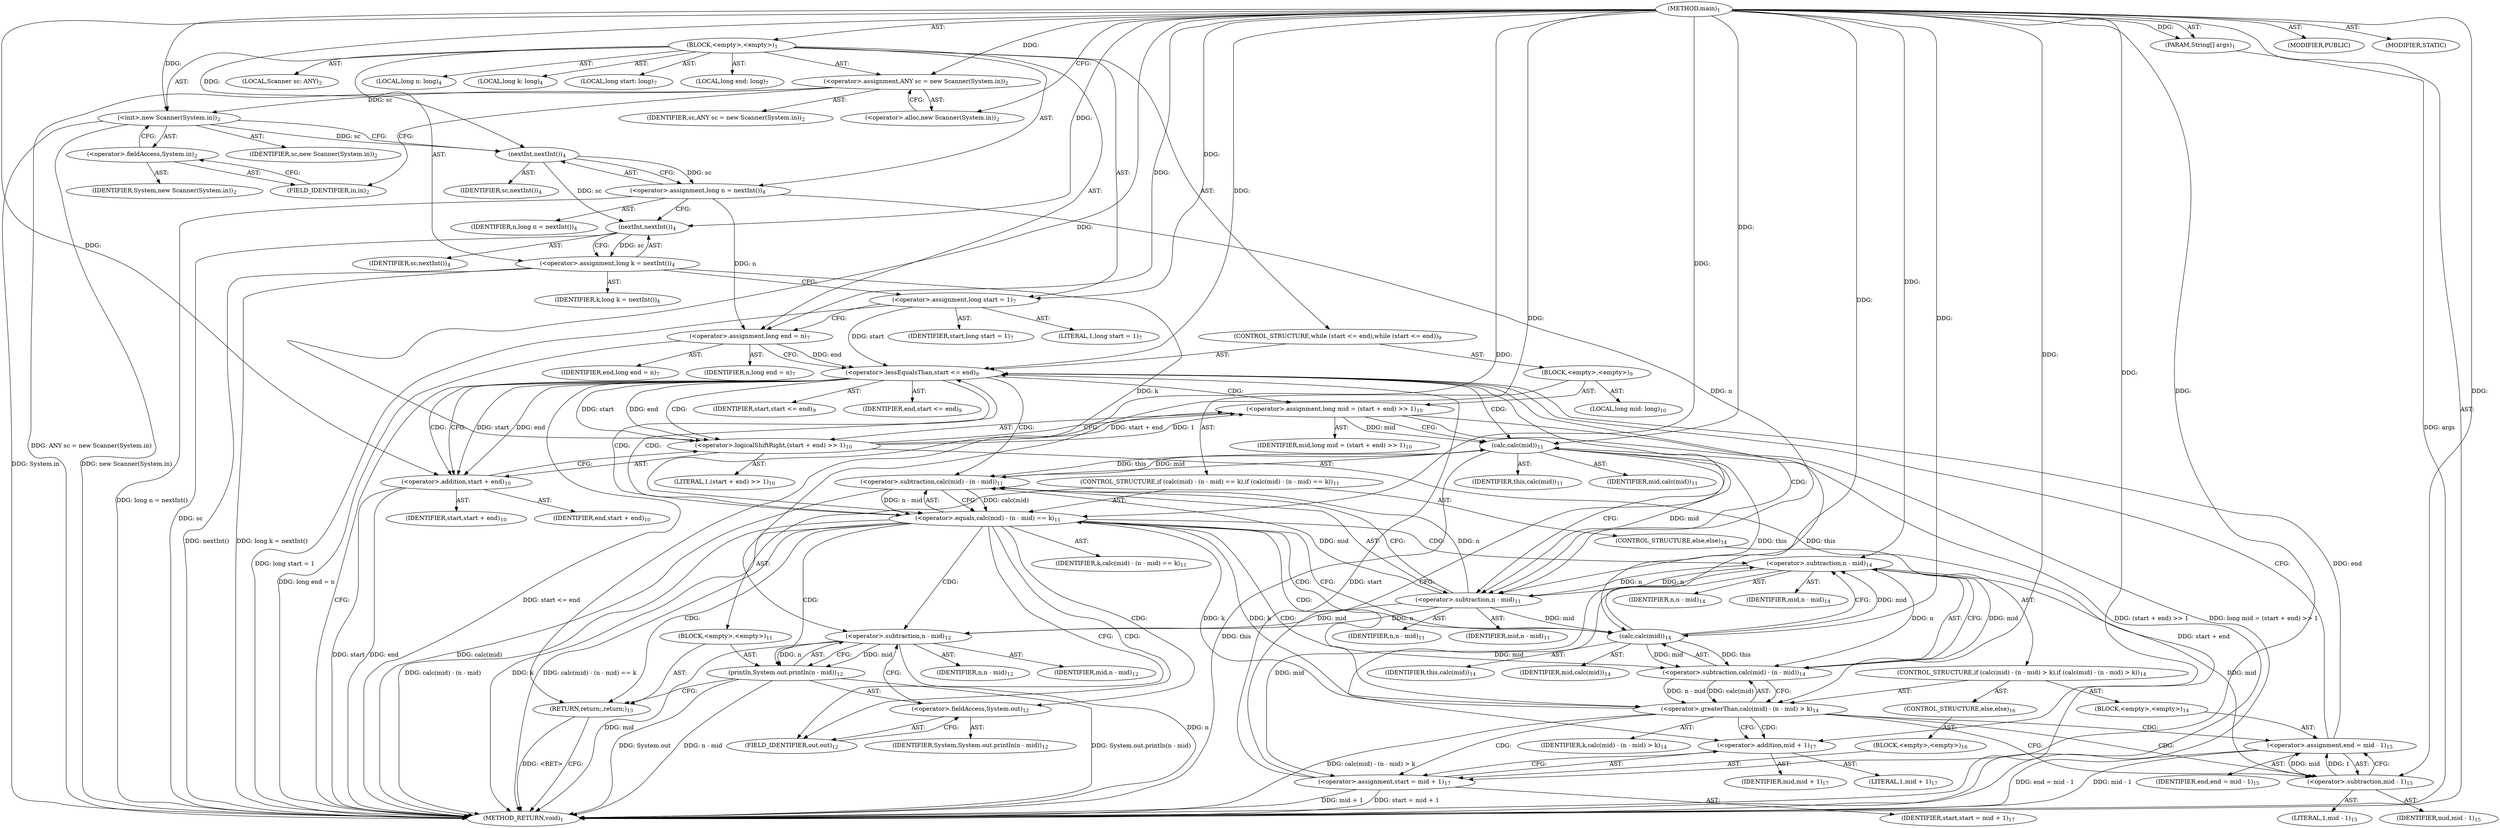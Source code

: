 digraph "main" {  
"19" [label = <(METHOD,main)<SUB>1</SUB>> ]
"20" [label = <(PARAM,String[] args)<SUB>1</SUB>> ]
"21" [label = <(BLOCK,&lt;empty&gt;,&lt;empty&gt;)<SUB>1</SUB>> ]
"4" [label = <(LOCAL,Scanner sc: ANY)<SUB>2</SUB>> ]
"22" [label = <(&lt;operator&gt;.assignment,ANY sc = new Scanner(System.in))<SUB>2</SUB>> ]
"23" [label = <(IDENTIFIER,sc,ANY sc = new Scanner(System.in))<SUB>2</SUB>> ]
"24" [label = <(&lt;operator&gt;.alloc,new Scanner(System.in))<SUB>2</SUB>> ]
"25" [label = <(&lt;init&gt;,new Scanner(System.in))<SUB>2</SUB>> ]
"3" [label = <(IDENTIFIER,sc,new Scanner(System.in))<SUB>2</SUB>> ]
"26" [label = <(&lt;operator&gt;.fieldAccess,System.in)<SUB>2</SUB>> ]
"27" [label = <(IDENTIFIER,System,new Scanner(System.in))<SUB>2</SUB>> ]
"28" [label = <(FIELD_IDENTIFIER,in,in)<SUB>2</SUB>> ]
"29" [label = <(LOCAL,long n: long)<SUB>4</SUB>> ]
"30" [label = <(LOCAL,long k: long)<SUB>4</SUB>> ]
"31" [label = <(&lt;operator&gt;.assignment,long n = nextInt())<SUB>4</SUB>> ]
"32" [label = <(IDENTIFIER,n,long n = nextInt())<SUB>4</SUB>> ]
"33" [label = <(nextInt,nextInt())<SUB>4</SUB>> ]
"34" [label = <(IDENTIFIER,sc,nextInt())<SUB>4</SUB>> ]
"35" [label = <(&lt;operator&gt;.assignment,long k = nextInt())<SUB>4</SUB>> ]
"36" [label = <(IDENTIFIER,k,long k = nextInt())<SUB>4</SUB>> ]
"37" [label = <(nextInt,nextInt())<SUB>4</SUB>> ]
"38" [label = <(IDENTIFIER,sc,nextInt())<SUB>4</SUB>> ]
"39" [label = <(LOCAL,long start: long)<SUB>7</SUB>> ]
"40" [label = <(LOCAL,long end: long)<SUB>7</SUB>> ]
"41" [label = <(&lt;operator&gt;.assignment,long start = 1)<SUB>7</SUB>> ]
"42" [label = <(IDENTIFIER,start,long start = 1)<SUB>7</SUB>> ]
"43" [label = <(LITERAL,1,long start = 1)<SUB>7</SUB>> ]
"44" [label = <(&lt;operator&gt;.assignment,long end = n)<SUB>7</SUB>> ]
"45" [label = <(IDENTIFIER,end,long end = n)<SUB>7</SUB>> ]
"46" [label = <(IDENTIFIER,n,long end = n)<SUB>7</SUB>> ]
"47" [label = <(CONTROL_STRUCTURE,while (start &lt;= end),while (start &lt;= end))<SUB>9</SUB>> ]
"48" [label = <(&lt;operator&gt;.lessEqualsThan,start &lt;= end)<SUB>9</SUB>> ]
"49" [label = <(IDENTIFIER,start,start &lt;= end)<SUB>9</SUB>> ]
"50" [label = <(IDENTIFIER,end,start &lt;= end)<SUB>9</SUB>> ]
"51" [label = <(BLOCK,&lt;empty&gt;,&lt;empty&gt;)<SUB>9</SUB>> ]
"52" [label = <(LOCAL,long mid: long)<SUB>10</SUB>> ]
"53" [label = <(&lt;operator&gt;.assignment,long mid = (start + end) &gt;&gt; 1)<SUB>10</SUB>> ]
"54" [label = <(IDENTIFIER,mid,long mid = (start + end) &gt;&gt; 1)<SUB>10</SUB>> ]
"55" [label = <(&lt;operator&gt;.logicalShiftRight,(start + end) &gt;&gt; 1)<SUB>10</SUB>> ]
"56" [label = <(&lt;operator&gt;.addition,start + end)<SUB>10</SUB>> ]
"57" [label = <(IDENTIFIER,start,start + end)<SUB>10</SUB>> ]
"58" [label = <(IDENTIFIER,end,start + end)<SUB>10</SUB>> ]
"59" [label = <(LITERAL,1,(start + end) &gt;&gt; 1)<SUB>10</SUB>> ]
"60" [label = <(CONTROL_STRUCTURE,if (calc(mid) - (n - mid) == k),if (calc(mid) - (n - mid) == k))<SUB>11</SUB>> ]
"61" [label = <(&lt;operator&gt;.equals,calc(mid) - (n - mid) == k)<SUB>11</SUB>> ]
"62" [label = <(&lt;operator&gt;.subtraction,calc(mid) - (n - mid))<SUB>11</SUB>> ]
"63" [label = <(calc,calc(mid))<SUB>11</SUB>> ]
"64" [label = <(IDENTIFIER,this,calc(mid))<SUB>11</SUB>> ]
"65" [label = <(IDENTIFIER,mid,calc(mid))<SUB>11</SUB>> ]
"66" [label = <(&lt;operator&gt;.subtraction,n - mid)<SUB>11</SUB>> ]
"67" [label = <(IDENTIFIER,n,n - mid)<SUB>11</SUB>> ]
"68" [label = <(IDENTIFIER,mid,n - mid)<SUB>11</SUB>> ]
"69" [label = <(IDENTIFIER,k,calc(mid) - (n - mid) == k)<SUB>11</SUB>> ]
"70" [label = <(BLOCK,&lt;empty&gt;,&lt;empty&gt;)<SUB>11</SUB>> ]
"71" [label = <(println,System.out.println(n - mid))<SUB>12</SUB>> ]
"72" [label = <(&lt;operator&gt;.fieldAccess,System.out)<SUB>12</SUB>> ]
"73" [label = <(IDENTIFIER,System,System.out.println(n - mid))<SUB>12</SUB>> ]
"74" [label = <(FIELD_IDENTIFIER,out,out)<SUB>12</SUB>> ]
"75" [label = <(&lt;operator&gt;.subtraction,n - mid)<SUB>12</SUB>> ]
"76" [label = <(IDENTIFIER,n,n - mid)<SUB>12</SUB>> ]
"77" [label = <(IDENTIFIER,mid,n - mid)<SUB>12</SUB>> ]
"78" [label = <(RETURN,return;,return;)<SUB>13</SUB>> ]
"79" [label = <(CONTROL_STRUCTURE,else,else)<SUB>14</SUB>> ]
"80" [label = <(CONTROL_STRUCTURE,if (calc(mid) - (n - mid) &gt; k),if (calc(mid) - (n - mid) &gt; k))<SUB>14</SUB>> ]
"81" [label = <(&lt;operator&gt;.greaterThan,calc(mid) - (n - mid) &gt; k)<SUB>14</SUB>> ]
"82" [label = <(&lt;operator&gt;.subtraction,calc(mid) - (n - mid))<SUB>14</SUB>> ]
"83" [label = <(calc,calc(mid))<SUB>14</SUB>> ]
"84" [label = <(IDENTIFIER,this,calc(mid))<SUB>14</SUB>> ]
"85" [label = <(IDENTIFIER,mid,calc(mid))<SUB>14</SUB>> ]
"86" [label = <(&lt;operator&gt;.subtraction,n - mid)<SUB>14</SUB>> ]
"87" [label = <(IDENTIFIER,n,n - mid)<SUB>14</SUB>> ]
"88" [label = <(IDENTIFIER,mid,n - mid)<SUB>14</SUB>> ]
"89" [label = <(IDENTIFIER,k,calc(mid) - (n - mid) &gt; k)<SUB>14</SUB>> ]
"90" [label = <(BLOCK,&lt;empty&gt;,&lt;empty&gt;)<SUB>14</SUB>> ]
"91" [label = <(&lt;operator&gt;.assignment,end = mid - 1)<SUB>15</SUB>> ]
"92" [label = <(IDENTIFIER,end,end = mid - 1)<SUB>15</SUB>> ]
"93" [label = <(&lt;operator&gt;.subtraction,mid - 1)<SUB>15</SUB>> ]
"94" [label = <(IDENTIFIER,mid,mid - 1)<SUB>15</SUB>> ]
"95" [label = <(LITERAL,1,mid - 1)<SUB>15</SUB>> ]
"96" [label = <(CONTROL_STRUCTURE,else,else)<SUB>16</SUB>> ]
"97" [label = <(BLOCK,&lt;empty&gt;,&lt;empty&gt;)<SUB>16</SUB>> ]
"98" [label = <(&lt;operator&gt;.assignment,start = mid + 1)<SUB>17</SUB>> ]
"99" [label = <(IDENTIFIER,start,start = mid + 1)<SUB>17</SUB>> ]
"100" [label = <(&lt;operator&gt;.addition,mid + 1)<SUB>17</SUB>> ]
"101" [label = <(IDENTIFIER,mid,mid + 1)<SUB>17</SUB>> ]
"102" [label = <(LITERAL,1,mid + 1)<SUB>17</SUB>> ]
"103" [label = <(MODIFIER,PUBLIC)> ]
"104" [label = <(MODIFIER,STATIC)> ]
"105" [label = <(METHOD_RETURN,void)<SUB>1</SUB>> ]
  "19" -> "20"  [ label = "AST: "] 
  "19" -> "21"  [ label = "AST: "] 
  "19" -> "103"  [ label = "AST: "] 
  "19" -> "104"  [ label = "AST: "] 
  "19" -> "105"  [ label = "AST: "] 
  "21" -> "4"  [ label = "AST: "] 
  "21" -> "22"  [ label = "AST: "] 
  "21" -> "25"  [ label = "AST: "] 
  "21" -> "29"  [ label = "AST: "] 
  "21" -> "30"  [ label = "AST: "] 
  "21" -> "31"  [ label = "AST: "] 
  "21" -> "35"  [ label = "AST: "] 
  "21" -> "39"  [ label = "AST: "] 
  "21" -> "40"  [ label = "AST: "] 
  "21" -> "41"  [ label = "AST: "] 
  "21" -> "44"  [ label = "AST: "] 
  "21" -> "47"  [ label = "AST: "] 
  "22" -> "23"  [ label = "AST: "] 
  "22" -> "24"  [ label = "AST: "] 
  "25" -> "3"  [ label = "AST: "] 
  "25" -> "26"  [ label = "AST: "] 
  "26" -> "27"  [ label = "AST: "] 
  "26" -> "28"  [ label = "AST: "] 
  "31" -> "32"  [ label = "AST: "] 
  "31" -> "33"  [ label = "AST: "] 
  "33" -> "34"  [ label = "AST: "] 
  "35" -> "36"  [ label = "AST: "] 
  "35" -> "37"  [ label = "AST: "] 
  "37" -> "38"  [ label = "AST: "] 
  "41" -> "42"  [ label = "AST: "] 
  "41" -> "43"  [ label = "AST: "] 
  "44" -> "45"  [ label = "AST: "] 
  "44" -> "46"  [ label = "AST: "] 
  "47" -> "48"  [ label = "AST: "] 
  "47" -> "51"  [ label = "AST: "] 
  "48" -> "49"  [ label = "AST: "] 
  "48" -> "50"  [ label = "AST: "] 
  "51" -> "52"  [ label = "AST: "] 
  "51" -> "53"  [ label = "AST: "] 
  "51" -> "60"  [ label = "AST: "] 
  "53" -> "54"  [ label = "AST: "] 
  "53" -> "55"  [ label = "AST: "] 
  "55" -> "56"  [ label = "AST: "] 
  "55" -> "59"  [ label = "AST: "] 
  "56" -> "57"  [ label = "AST: "] 
  "56" -> "58"  [ label = "AST: "] 
  "60" -> "61"  [ label = "AST: "] 
  "60" -> "70"  [ label = "AST: "] 
  "60" -> "79"  [ label = "AST: "] 
  "61" -> "62"  [ label = "AST: "] 
  "61" -> "69"  [ label = "AST: "] 
  "62" -> "63"  [ label = "AST: "] 
  "62" -> "66"  [ label = "AST: "] 
  "63" -> "64"  [ label = "AST: "] 
  "63" -> "65"  [ label = "AST: "] 
  "66" -> "67"  [ label = "AST: "] 
  "66" -> "68"  [ label = "AST: "] 
  "70" -> "71"  [ label = "AST: "] 
  "70" -> "78"  [ label = "AST: "] 
  "71" -> "72"  [ label = "AST: "] 
  "71" -> "75"  [ label = "AST: "] 
  "72" -> "73"  [ label = "AST: "] 
  "72" -> "74"  [ label = "AST: "] 
  "75" -> "76"  [ label = "AST: "] 
  "75" -> "77"  [ label = "AST: "] 
  "79" -> "80"  [ label = "AST: "] 
  "80" -> "81"  [ label = "AST: "] 
  "80" -> "90"  [ label = "AST: "] 
  "80" -> "96"  [ label = "AST: "] 
  "81" -> "82"  [ label = "AST: "] 
  "81" -> "89"  [ label = "AST: "] 
  "82" -> "83"  [ label = "AST: "] 
  "82" -> "86"  [ label = "AST: "] 
  "83" -> "84"  [ label = "AST: "] 
  "83" -> "85"  [ label = "AST: "] 
  "86" -> "87"  [ label = "AST: "] 
  "86" -> "88"  [ label = "AST: "] 
  "90" -> "91"  [ label = "AST: "] 
  "91" -> "92"  [ label = "AST: "] 
  "91" -> "93"  [ label = "AST: "] 
  "93" -> "94"  [ label = "AST: "] 
  "93" -> "95"  [ label = "AST: "] 
  "96" -> "97"  [ label = "AST: "] 
  "97" -> "98"  [ label = "AST: "] 
  "98" -> "99"  [ label = "AST: "] 
  "98" -> "100"  [ label = "AST: "] 
  "100" -> "101"  [ label = "AST: "] 
  "100" -> "102"  [ label = "AST: "] 
  "22" -> "28"  [ label = "CFG: "] 
  "25" -> "33"  [ label = "CFG: "] 
  "31" -> "37"  [ label = "CFG: "] 
  "35" -> "41"  [ label = "CFG: "] 
  "41" -> "44"  [ label = "CFG: "] 
  "44" -> "48"  [ label = "CFG: "] 
  "24" -> "22"  [ label = "CFG: "] 
  "26" -> "25"  [ label = "CFG: "] 
  "33" -> "31"  [ label = "CFG: "] 
  "37" -> "35"  [ label = "CFG: "] 
  "48" -> "105"  [ label = "CFG: "] 
  "48" -> "56"  [ label = "CFG: "] 
  "28" -> "26"  [ label = "CFG: "] 
  "53" -> "63"  [ label = "CFG: "] 
  "55" -> "53"  [ label = "CFG: "] 
  "61" -> "74"  [ label = "CFG: "] 
  "61" -> "83"  [ label = "CFG: "] 
  "56" -> "55"  [ label = "CFG: "] 
  "62" -> "61"  [ label = "CFG: "] 
  "71" -> "78"  [ label = "CFG: "] 
  "78" -> "105"  [ label = "CFG: "] 
  "63" -> "66"  [ label = "CFG: "] 
  "66" -> "62"  [ label = "CFG: "] 
  "72" -> "75"  [ label = "CFG: "] 
  "75" -> "71"  [ label = "CFG: "] 
  "81" -> "93"  [ label = "CFG: "] 
  "81" -> "100"  [ label = "CFG: "] 
  "74" -> "72"  [ label = "CFG: "] 
  "82" -> "81"  [ label = "CFG: "] 
  "91" -> "48"  [ label = "CFG: "] 
  "83" -> "86"  [ label = "CFG: "] 
  "86" -> "82"  [ label = "CFG: "] 
  "93" -> "91"  [ label = "CFG: "] 
  "98" -> "48"  [ label = "CFG: "] 
  "100" -> "98"  [ label = "CFG: "] 
  "19" -> "24"  [ label = "CFG: "] 
  "78" -> "105"  [ label = "DDG: &lt;RET&gt;"] 
  "20" -> "105"  [ label = "DDG: args"] 
  "22" -> "105"  [ label = "DDG: ANY sc = new Scanner(System.in)"] 
  "25" -> "105"  [ label = "DDG: System.in"] 
  "25" -> "105"  [ label = "DDG: new Scanner(System.in)"] 
  "31" -> "105"  [ label = "DDG: long n = nextInt()"] 
  "37" -> "105"  [ label = "DDG: sc"] 
  "35" -> "105"  [ label = "DDG: nextInt()"] 
  "35" -> "105"  [ label = "DDG: long k = nextInt()"] 
  "41" -> "105"  [ label = "DDG: long start = 1"] 
  "44" -> "105"  [ label = "DDG: long end = n"] 
  "48" -> "105"  [ label = "DDG: start &lt;= end"] 
  "56" -> "105"  [ label = "DDG: start"] 
  "56" -> "105"  [ label = "DDG: end"] 
  "55" -> "105"  [ label = "DDG: start + end"] 
  "53" -> "105"  [ label = "DDG: (start + end) &gt;&gt; 1"] 
  "53" -> "105"  [ label = "DDG: long mid = (start + end) &gt;&gt; 1"] 
  "63" -> "105"  [ label = "DDG: this"] 
  "62" -> "105"  [ label = "DDG: calc(mid)"] 
  "61" -> "105"  [ label = "DDG: calc(mid) - (n - mid)"] 
  "61" -> "105"  [ label = "DDG: k"] 
  "61" -> "105"  [ label = "DDG: calc(mid) - (n - mid) == k"] 
  "81" -> "105"  [ label = "DDG: calc(mid) - (n - mid) &gt; k"] 
  "98" -> "105"  [ label = "DDG: mid + 1"] 
  "98" -> "105"  [ label = "DDG: start = mid + 1"] 
  "91" -> "105"  [ label = "DDG: mid - 1"] 
  "91" -> "105"  [ label = "DDG: end = mid - 1"] 
  "71" -> "105"  [ label = "DDG: System.out"] 
  "75" -> "105"  [ label = "DDG: n"] 
  "75" -> "105"  [ label = "DDG: mid"] 
  "71" -> "105"  [ label = "DDG: n - mid"] 
  "71" -> "105"  [ label = "DDG: System.out.println(n - mid)"] 
  "19" -> "20"  [ label = "DDG: "] 
  "19" -> "22"  [ label = "DDG: "] 
  "33" -> "31"  [ label = "DDG: sc"] 
  "37" -> "35"  [ label = "DDG: sc"] 
  "19" -> "41"  [ label = "DDG: "] 
  "31" -> "44"  [ label = "DDG: n"] 
  "19" -> "44"  [ label = "DDG: "] 
  "22" -> "25"  [ label = "DDG: sc"] 
  "19" -> "25"  [ label = "DDG: "] 
  "25" -> "33"  [ label = "DDG: sc"] 
  "19" -> "33"  [ label = "DDG: "] 
  "33" -> "37"  [ label = "DDG: sc"] 
  "19" -> "37"  [ label = "DDG: "] 
  "41" -> "48"  [ label = "DDG: start"] 
  "98" -> "48"  [ label = "DDG: start"] 
  "19" -> "48"  [ label = "DDG: "] 
  "44" -> "48"  [ label = "DDG: end"] 
  "91" -> "48"  [ label = "DDG: end"] 
  "55" -> "53"  [ label = "DDG: start + end"] 
  "55" -> "53"  [ label = "DDG: 1"] 
  "48" -> "55"  [ label = "DDG: start"] 
  "19" -> "55"  [ label = "DDG: "] 
  "48" -> "55"  [ label = "DDG: end"] 
  "62" -> "61"  [ label = "DDG: calc(mid)"] 
  "62" -> "61"  [ label = "DDG: n - mid"] 
  "35" -> "61"  [ label = "DDG: k"] 
  "81" -> "61"  [ label = "DDG: k"] 
  "19" -> "61"  [ label = "DDG: "] 
  "19" -> "78"  [ label = "DDG: "] 
  "48" -> "56"  [ label = "DDG: start"] 
  "19" -> "56"  [ label = "DDG: "] 
  "48" -> "56"  [ label = "DDG: end"] 
  "63" -> "62"  [ label = "DDG: this"] 
  "63" -> "62"  [ label = "DDG: mid"] 
  "66" -> "62"  [ label = "DDG: n"] 
  "66" -> "62"  [ label = "DDG: mid"] 
  "75" -> "71"  [ label = "DDG: n"] 
  "75" -> "71"  [ label = "DDG: mid"] 
  "83" -> "63"  [ label = "DDG: this"] 
  "19" -> "63"  [ label = "DDG: "] 
  "53" -> "63"  [ label = "DDG: mid"] 
  "86" -> "66"  [ label = "DDG: n"] 
  "19" -> "66"  [ label = "DDG: "] 
  "31" -> "66"  [ label = "DDG: n"] 
  "63" -> "66"  [ label = "DDG: mid"] 
  "66" -> "75"  [ label = "DDG: n"] 
  "19" -> "75"  [ label = "DDG: "] 
  "66" -> "75"  [ label = "DDG: mid"] 
  "82" -> "81"  [ label = "DDG: calc(mid)"] 
  "82" -> "81"  [ label = "DDG: n - mid"] 
  "61" -> "81"  [ label = "DDG: k"] 
  "19" -> "81"  [ label = "DDG: "] 
  "93" -> "91"  [ label = "DDG: mid"] 
  "93" -> "91"  [ label = "DDG: 1"] 
  "83" -> "82"  [ label = "DDG: this"] 
  "83" -> "82"  [ label = "DDG: mid"] 
  "86" -> "82"  [ label = "DDG: n"] 
  "86" -> "82"  [ label = "DDG: mid"] 
  "86" -> "98"  [ label = "DDG: mid"] 
  "19" -> "98"  [ label = "DDG: "] 
  "63" -> "83"  [ label = "DDG: this"] 
  "19" -> "83"  [ label = "DDG: "] 
  "66" -> "83"  [ label = "DDG: mid"] 
  "66" -> "86"  [ label = "DDG: n"] 
  "19" -> "86"  [ label = "DDG: "] 
  "83" -> "86"  [ label = "DDG: mid"] 
  "86" -> "93"  [ label = "DDG: mid"] 
  "19" -> "93"  [ label = "DDG: "] 
  "86" -> "100"  [ label = "DDG: mid"] 
  "19" -> "100"  [ label = "DDG: "] 
  "48" -> "61"  [ label = "CDG: "] 
  "48" -> "66"  [ label = "CDG: "] 
  "48" -> "53"  [ label = "CDG: "] 
  "48" -> "56"  [ label = "CDG: "] 
  "48" -> "63"  [ label = "CDG: "] 
  "48" -> "55"  [ label = "CDG: "] 
  "48" -> "62"  [ label = "CDG: "] 
  "61" -> "48"  [ label = "CDG: "] 
  "61" -> "83"  [ label = "CDG: "] 
  "61" -> "71"  [ label = "CDG: "] 
  "61" -> "75"  [ label = "CDG: "] 
  "61" -> "81"  [ label = "CDG: "] 
  "61" -> "72"  [ label = "CDG: "] 
  "61" -> "74"  [ label = "CDG: "] 
  "61" -> "82"  [ label = "CDG: "] 
  "61" -> "78"  [ label = "CDG: "] 
  "61" -> "86"  [ label = "CDG: "] 
  "81" -> "98"  [ label = "CDG: "] 
  "81" -> "100"  [ label = "CDG: "] 
  "81" -> "91"  [ label = "CDG: "] 
  "81" -> "93"  [ label = "CDG: "] 
}
